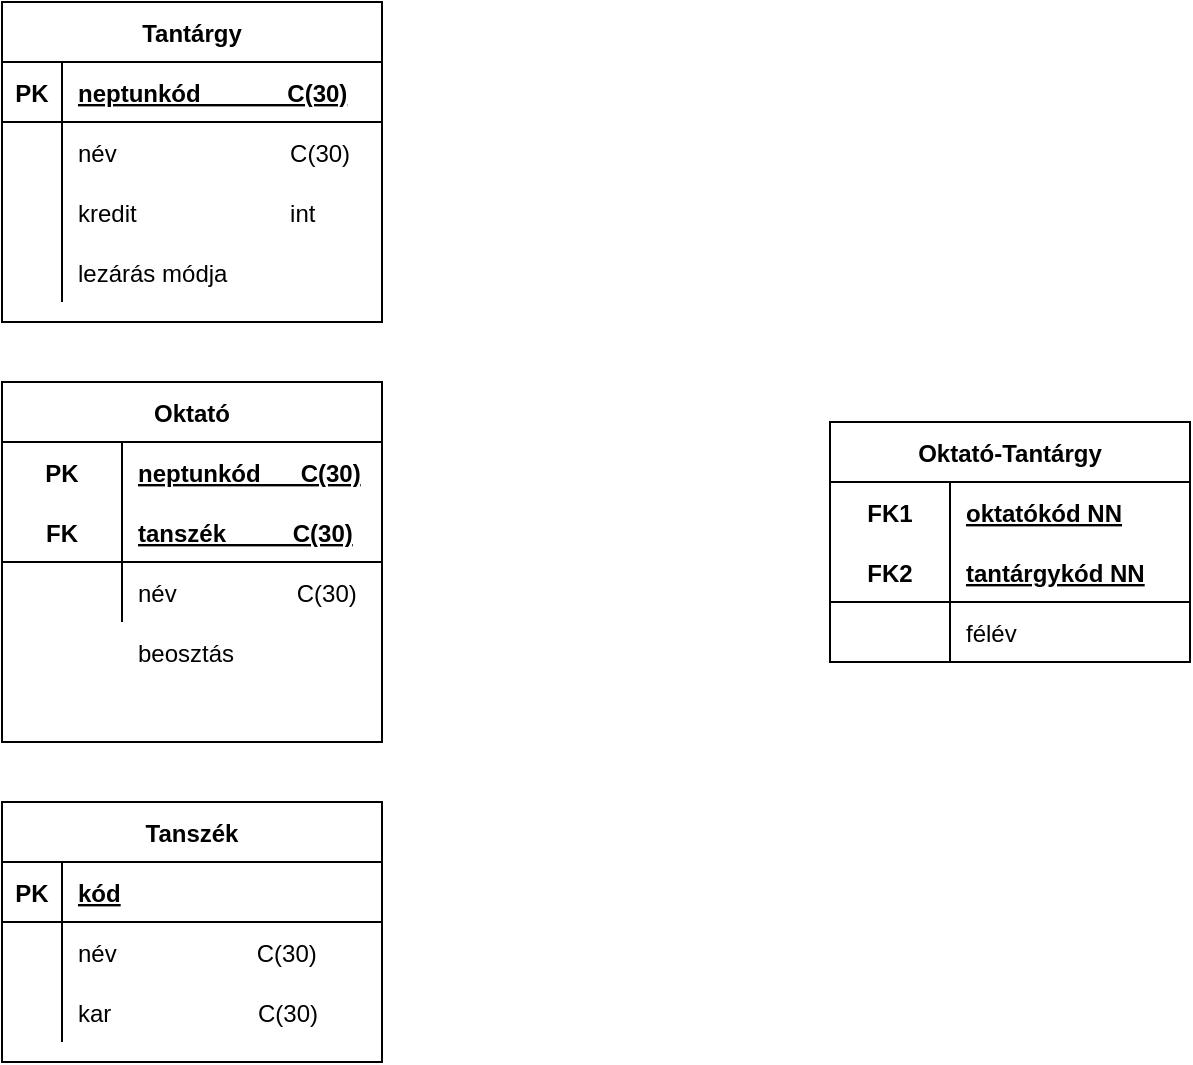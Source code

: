<mxfile version="20.4.0" type="device"><diagram id="QdzcTmZv2ScPwPBq-wT9" name="1 oldal"><mxGraphModel dx="2249" dy="794" grid="1" gridSize="10" guides="1" tooltips="1" connect="1" arrows="1" fold="1" page="1" pageScale="1" pageWidth="827" pageHeight="1169" math="0" shadow="0"><root><mxCell id="0"/><mxCell id="1" parent="0"/><mxCell id="07iW0EIbP1ViO6koX1N2-10" value="Tanszék" style="shape=table;startSize=30;container=1;collapsible=1;childLayout=tableLayout;fixedRows=1;rowLines=0;fontStyle=1;align=center;resizeLast=1;" vertex="1" parent="1"><mxGeometry x="-180" y="1180" width="190" height="130" as="geometry"/></mxCell><mxCell id="07iW0EIbP1ViO6koX1N2-11" value="" style="shape=tableRow;horizontal=0;startSize=0;swimlaneHead=0;swimlaneBody=0;fillColor=none;collapsible=0;dropTarget=0;points=[[0,0.5],[1,0.5]];portConstraint=eastwest;top=0;left=0;right=0;bottom=1;" vertex="1" parent="07iW0EIbP1ViO6koX1N2-10"><mxGeometry y="30" width="190" height="30" as="geometry"/></mxCell><mxCell id="07iW0EIbP1ViO6koX1N2-12" value="PK" style="shape=partialRectangle;connectable=0;fillColor=none;top=0;left=0;bottom=0;right=0;fontStyle=1;overflow=hidden;" vertex="1" parent="07iW0EIbP1ViO6koX1N2-11"><mxGeometry width="30" height="30" as="geometry"><mxRectangle width="30" height="30" as="alternateBounds"/></mxGeometry></mxCell><mxCell id="07iW0EIbP1ViO6koX1N2-13" value="kód" style="shape=partialRectangle;connectable=0;fillColor=none;top=0;left=0;bottom=0;right=0;align=left;spacingLeft=6;fontStyle=5;overflow=hidden;" vertex="1" parent="07iW0EIbP1ViO6koX1N2-11"><mxGeometry x="30" width="160" height="30" as="geometry"><mxRectangle width="160" height="30" as="alternateBounds"/></mxGeometry></mxCell><mxCell id="07iW0EIbP1ViO6koX1N2-14" value="" style="shape=tableRow;horizontal=0;startSize=0;swimlaneHead=0;swimlaneBody=0;fillColor=none;collapsible=0;dropTarget=0;points=[[0,0.5],[1,0.5]];portConstraint=eastwest;top=0;left=0;right=0;bottom=0;" vertex="1" parent="07iW0EIbP1ViO6koX1N2-10"><mxGeometry y="60" width="190" height="30" as="geometry"/></mxCell><mxCell id="07iW0EIbP1ViO6koX1N2-15" value="" style="shape=partialRectangle;connectable=0;fillColor=none;top=0;left=0;bottom=0;right=0;editable=1;overflow=hidden;" vertex="1" parent="07iW0EIbP1ViO6koX1N2-14"><mxGeometry width="30" height="30" as="geometry"><mxRectangle width="30" height="30" as="alternateBounds"/></mxGeometry></mxCell><mxCell id="07iW0EIbP1ViO6koX1N2-16" value="név                     C(30)" style="shape=partialRectangle;connectable=0;fillColor=none;top=0;left=0;bottom=0;right=0;align=left;spacingLeft=6;overflow=hidden;" vertex="1" parent="07iW0EIbP1ViO6koX1N2-14"><mxGeometry x="30" width="160" height="30" as="geometry"><mxRectangle width="160" height="30" as="alternateBounds"/></mxGeometry></mxCell><mxCell id="07iW0EIbP1ViO6koX1N2-17" value="" style="shape=tableRow;horizontal=0;startSize=0;swimlaneHead=0;swimlaneBody=0;fillColor=none;collapsible=0;dropTarget=0;points=[[0,0.5],[1,0.5]];portConstraint=eastwest;top=0;left=0;right=0;bottom=0;" vertex="1" parent="07iW0EIbP1ViO6koX1N2-10"><mxGeometry y="90" width="190" height="30" as="geometry"/></mxCell><mxCell id="07iW0EIbP1ViO6koX1N2-18" value="" style="shape=partialRectangle;connectable=0;fillColor=none;top=0;left=0;bottom=0;right=0;editable=1;overflow=hidden;" vertex="1" parent="07iW0EIbP1ViO6koX1N2-17"><mxGeometry width="30" height="30" as="geometry"><mxRectangle width="30" height="30" as="alternateBounds"/></mxGeometry></mxCell><mxCell id="07iW0EIbP1ViO6koX1N2-19" value="kar                      C(30)" style="shape=partialRectangle;connectable=0;fillColor=none;top=0;left=0;bottom=0;right=0;align=left;spacingLeft=6;overflow=hidden;" vertex="1" parent="07iW0EIbP1ViO6koX1N2-17"><mxGeometry x="30" width="160" height="30" as="geometry"><mxRectangle width="160" height="30" as="alternateBounds"/></mxGeometry></mxCell><mxCell id="07iW0EIbP1ViO6koX1N2-20" value="Oktató" style="shape=table;startSize=30;container=1;collapsible=1;childLayout=tableLayout;fixedRows=1;rowLines=0;fontStyle=1;align=center;resizeLast=1;" vertex="1" parent="1"><mxGeometry x="-180" y="970" width="190" height="180" as="geometry"><mxRectangle x="240" y="740" width="80" height="30" as="alternateBounds"/></mxGeometry></mxCell><mxCell id="07iW0EIbP1ViO6koX1N2-21" value="" style="shape=tableRow;horizontal=0;startSize=0;swimlaneHead=0;swimlaneBody=0;fillColor=none;collapsible=0;dropTarget=0;points=[[0,0.5],[1,0.5]];portConstraint=eastwest;top=0;left=0;right=0;bottom=0;" vertex="1" parent="07iW0EIbP1ViO6koX1N2-20"><mxGeometry y="30" width="190" height="30" as="geometry"/></mxCell><mxCell id="07iW0EIbP1ViO6koX1N2-22" value="PK" style="shape=partialRectangle;connectable=0;fillColor=none;top=0;left=0;bottom=0;right=0;fontStyle=1;overflow=hidden;" vertex="1" parent="07iW0EIbP1ViO6koX1N2-21"><mxGeometry width="60" height="30" as="geometry"><mxRectangle width="60" height="30" as="alternateBounds"/></mxGeometry></mxCell><mxCell id="07iW0EIbP1ViO6koX1N2-23" value="neptunkód      C(30)" style="shape=partialRectangle;connectable=0;fillColor=none;top=0;left=0;bottom=0;right=0;align=left;spacingLeft=6;fontStyle=5;overflow=hidden;" vertex="1" parent="07iW0EIbP1ViO6koX1N2-21"><mxGeometry x="60" width="130" height="30" as="geometry"><mxRectangle width="130" height="30" as="alternateBounds"/></mxGeometry></mxCell><mxCell id="07iW0EIbP1ViO6koX1N2-24" value="" style="shape=tableRow;horizontal=0;startSize=0;swimlaneHead=0;swimlaneBody=0;fillColor=none;collapsible=0;dropTarget=0;points=[[0,0.5],[1,0.5]];portConstraint=eastwest;top=0;left=0;right=0;bottom=1;" vertex="1" parent="07iW0EIbP1ViO6koX1N2-20"><mxGeometry y="60" width="190" height="30" as="geometry"/></mxCell><mxCell id="07iW0EIbP1ViO6koX1N2-25" value="FK" style="shape=partialRectangle;connectable=0;fillColor=none;top=0;left=0;bottom=0;right=0;fontStyle=1;overflow=hidden;" vertex="1" parent="07iW0EIbP1ViO6koX1N2-24"><mxGeometry width="60" height="30" as="geometry"><mxRectangle width="60" height="30" as="alternateBounds"/></mxGeometry></mxCell><mxCell id="07iW0EIbP1ViO6koX1N2-26" value="tanszék          C(30)" style="shape=partialRectangle;connectable=0;fillColor=none;top=0;left=0;bottom=0;right=0;align=left;spacingLeft=6;fontStyle=5;overflow=hidden;" vertex="1" parent="07iW0EIbP1ViO6koX1N2-24"><mxGeometry x="60" width="130" height="30" as="geometry"><mxRectangle width="130" height="30" as="alternateBounds"/></mxGeometry></mxCell><mxCell id="07iW0EIbP1ViO6koX1N2-27" value="" style="shape=tableRow;horizontal=0;startSize=0;swimlaneHead=0;swimlaneBody=0;fillColor=none;collapsible=0;dropTarget=0;points=[[0,0.5],[1,0.5]];portConstraint=eastwest;top=0;left=0;right=0;bottom=0;" vertex="1" parent="07iW0EIbP1ViO6koX1N2-20"><mxGeometry y="90" width="190" height="30" as="geometry"/></mxCell><mxCell id="07iW0EIbP1ViO6koX1N2-28" value="" style="shape=partialRectangle;connectable=0;fillColor=none;top=0;left=0;bottom=0;right=0;editable=1;overflow=hidden;" vertex="1" parent="07iW0EIbP1ViO6koX1N2-27"><mxGeometry width="60" height="30" as="geometry"><mxRectangle width="60" height="30" as="alternateBounds"/></mxGeometry></mxCell><mxCell id="07iW0EIbP1ViO6koX1N2-29" value="név                  C(30)" style="shape=partialRectangle;connectable=0;fillColor=none;top=0;left=0;bottom=0;right=0;align=left;spacingLeft=6;overflow=hidden;" vertex="1" parent="07iW0EIbP1ViO6koX1N2-27"><mxGeometry x="60" width="130" height="30" as="geometry"><mxRectangle width="130" height="30" as="alternateBounds"/></mxGeometry></mxCell><mxCell id="07iW0EIbP1ViO6koX1N2-30" value="" style="shape=tableRow;horizontal=0;startSize=0;swimlaneHead=0;swimlaneBody=0;fillColor=none;collapsible=0;dropTarget=0;points=[[0,0.5],[1,0.5]];portConstraint=eastwest;top=0;left=0;right=0;bottom=0;" vertex="1" parent="1"><mxGeometry x="200" y="880" width="190" height="30" as="geometry"/></mxCell><mxCell id="07iW0EIbP1ViO6koX1N2-33" value="Tantárgy" style="shape=table;startSize=30;container=1;collapsible=1;childLayout=tableLayout;fixedRows=1;rowLines=0;fontStyle=1;align=center;resizeLast=1;" vertex="1" parent="1"><mxGeometry x="-180" y="780" width="190" height="160" as="geometry"/></mxCell><mxCell id="07iW0EIbP1ViO6koX1N2-34" value="" style="shape=tableRow;horizontal=0;startSize=0;swimlaneHead=0;swimlaneBody=0;fillColor=none;collapsible=0;dropTarget=0;points=[[0,0.5],[1,0.5]];portConstraint=eastwest;top=0;left=0;right=0;bottom=1;" vertex="1" parent="07iW0EIbP1ViO6koX1N2-33"><mxGeometry y="30" width="190" height="30" as="geometry"/></mxCell><mxCell id="07iW0EIbP1ViO6koX1N2-35" value="PK" style="shape=partialRectangle;connectable=0;fillColor=none;top=0;left=0;bottom=0;right=0;fontStyle=1;overflow=hidden;" vertex="1" parent="07iW0EIbP1ViO6koX1N2-34"><mxGeometry width="30" height="30" as="geometry"><mxRectangle width="30" height="30" as="alternateBounds"/></mxGeometry></mxCell><mxCell id="07iW0EIbP1ViO6koX1N2-36" value="neptunkód             C(30)" style="shape=partialRectangle;connectable=0;fillColor=none;top=0;left=0;bottom=0;right=0;align=left;spacingLeft=6;fontStyle=5;overflow=hidden;" vertex="1" parent="07iW0EIbP1ViO6koX1N2-34"><mxGeometry x="30" width="160" height="30" as="geometry"><mxRectangle width="160" height="30" as="alternateBounds"/></mxGeometry></mxCell><mxCell id="07iW0EIbP1ViO6koX1N2-37" value="" style="shape=tableRow;horizontal=0;startSize=0;swimlaneHead=0;swimlaneBody=0;fillColor=none;collapsible=0;dropTarget=0;points=[[0,0.5],[1,0.5]];portConstraint=eastwest;top=0;left=0;right=0;bottom=0;" vertex="1" parent="07iW0EIbP1ViO6koX1N2-33"><mxGeometry y="60" width="190" height="30" as="geometry"/></mxCell><mxCell id="07iW0EIbP1ViO6koX1N2-38" value="" style="shape=partialRectangle;connectable=0;fillColor=none;top=0;left=0;bottom=0;right=0;editable=1;overflow=hidden;" vertex="1" parent="07iW0EIbP1ViO6koX1N2-37"><mxGeometry width="30" height="30" as="geometry"><mxRectangle width="30" height="30" as="alternateBounds"/></mxGeometry></mxCell><mxCell id="07iW0EIbP1ViO6koX1N2-39" value="név                          C(30)" style="shape=partialRectangle;connectable=0;fillColor=none;top=0;left=0;bottom=0;right=0;align=left;spacingLeft=6;overflow=hidden;" vertex="1" parent="07iW0EIbP1ViO6koX1N2-37"><mxGeometry x="30" width="160" height="30" as="geometry"><mxRectangle width="160" height="30" as="alternateBounds"/></mxGeometry></mxCell><mxCell id="07iW0EIbP1ViO6koX1N2-40" value="" style="shape=tableRow;horizontal=0;startSize=0;swimlaneHead=0;swimlaneBody=0;fillColor=none;collapsible=0;dropTarget=0;points=[[0,0.5],[1,0.5]];portConstraint=eastwest;top=0;left=0;right=0;bottom=0;" vertex="1" parent="07iW0EIbP1ViO6koX1N2-33"><mxGeometry y="90" width="190" height="30" as="geometry"/></mxCell><mxCell id="07iW0EIbP1ViO6koX1N2-41" value="" style="shape=partialRectangle;connectable=0;fillColor=none;top=0;left=0;bottom=0;right=0;editable=1;overflow=hidden;" vertex="1" parent="07iW0EIbP1ViO6koX1N2-40"><mxGeometry width="30" height="30" as="geometry"><mxRectangle width="30" height="30" as="alternateBounds"/></mxGeometry></mxCell><mxCell id="07iW0EIbP1ViO6koX1N2-42" value="kredit                       int" style="shape=partialRectangle;connectable=0;fillColor=none;top=0;left=0;bottom=0;right=0;align=left;spacingLeft=6;overflow=hidden;" vertex="1" parent="07iW0EIbP1ViO6koX1N2-40"><mxGeometry x="30" width="160" height="30" as="geometry"><mxRectangle width="160" height="30" as="alternateBounds"/></mxGeometry></mxCell><mxCell id="07iW0EIbP1ViO6koX1N2-43" value="" style="shape=tableRow;horizontal=0;startSize=0;swimlaneHead=0;swimlaneBody=0;fillColor=none;collapsible=0;dropTarget=0;points=[[0,0.5],[1,0.5]];portConstraint=eastwest;top=0;left=0;right=0;bottom=0;" vertex="1" parent="07iW0EIbP1ViO6koX1N2-33"><mxGeometry y="120" width="190" height="30" as="geometry"/></mxCell><mxCell id="07iW0EIbP1ViO6koX1N2-44" value="" style="shape=partialRectangle;connectable=0;fillColor=none;top=0;left=0;bottom=0;right=0;editable=1;overflow=hidden;" vertex="1" parent="07iW0EIbP1ViO6koX1N2-43"><mxGeometry width="30" height="30" as="geometry"><mxRectangle width="30" height="30" as="alternateBounds"/></mxGeometry></mxCell><mxCell id="07iW0EIbP1ViO6koX1N2-45" value="lezárás módja" style="shape=partialRectangle;connectable=0;fillColor=none;top=0;left=0;bottom=0;right=0;align=left;spacingLeft=6;overflow=hidden;" vertex="1" parent="07iW0EIbP1ViO6koX1N2-43"><mxGeometry x="30" width="160" height="30" as="geometry"><mxRectangle width="160" height="30" as="alternateBounds"/></mxGeometry></mxCell><mxCell id="07iW0EIbP1ViO6koX1N2-32" value="beosztás" style="shape=partialRectangle;connectable=0;fillColor=none;top=0;left=0;bottom=0;right=0;align=left;spacingLeft=6;overflow=hidden;" vertex="1" parent="1"><mxGeometry x="-120" y="1090" width="130" height="30" as="geometry"><mxRectangle width="130" height="30" as="alternateBounds"/></mxGeometry></mxCell><mxCell id="07iW0EIbP1ViO6koX1N2-47" value="Oktató-Tantárgy" style="shape=table;startSize=30;container=1;collapsible=1;childLayout=tableLayout;fixedRows=1;rowLines=0;fontStyle=1;align=center;resizeLast=1;" vertex="1" parent="1"><mxGeometry x="234" y="990" width="180" height="120" as="geometry"/></mxCell><mxCell id="07iW0EIbP1ViO6koX1N2-48" value="" style="shape=tableRow;horizontal=0;startSize=0;swimlaneHead=0;swimlaneBody=0;fillColor=none;collapsible=0;dropTarget=0;points=[[0,0.5],[1,0.5]];portConstraint=eastwest;top=0;left=0;right=0;bottom=0;" vertex="1" parent="07iW0EIbP1ViO6koX1N2-47"><mxGeometry y="30" width="180" height="30" as="geometry"/></mxCell><mxCell id="07iW0EIbP1ViO6koX1N2-49" value="FK1" style="shape=partialRectangle;connectable=0;fillColor=none;top=0;left=0;bottom=0;right=0;fontStyle=1;overflow=hidden;" vertex="1" parent="07iW0EIbP1ViO6koX1N2-48"><mxGeometry width="60" height="30" as="geometry"><mxRectangle width="60" height="30" as="alternateBounds"/></mxGeometry></mxCell><mxCell id="07iW0EIbP1ViO6koX1N2-50" value="oktatókód NN" style="shape=partialRectangle;connectable=0;fillColor=none;top=0;left=0;bottom=0;right=0;align=left;spacingLeft=6;fontStyle=5;overflow=hidden;" vertex="1" parent="07iW0EIbP1ViO6koX1N2-48"><mxGeometry x="60" width="120" height="30" as="geometry"><mxRectangle width="120" height="30" as="alternateBounds"/></mxGeometry></mxCell><mxCell id="07iW0EIbP1ViO6koX1N2-51" value="" style="shape=tableRow;horizontal=0;startSize=0;swimlaneHead=0;swimlaneBody=0;fillColor=none;collapsible=0;dropTarget=0;points=[[0,0.5],[1,0.5]];portConstraint=eastwest;top=0;left=0;right=0;bottom=1;" vertex="1" parent="07iW0EIbP1ViO6koX1N2-47"><mxGeometry y="60" width="180" height="30" as="geometry"/></mxCell><mxCell id="07iW0EIbP1ViO6koX1N2-52" value="FK2" style="shape=partialRectangle;connectable=0;fillColor=none;top=0;left=0;bottom=0;right=0;fontStyle=1;overflow=hidden;" vertex="1" parent="07iW0EIbP1ViO6koX1N2-51"><mxGeometry width="60" height="30" as="geometry"><mxRectangle width="60" height="30" as="alternateBounds"/></mxGeometry></mxCell><mxCell id="07iW0EIbP1ViO6koX1N2-53" value="tantárgykód NN" style="shape=partialRectangle;connectable=0;fillColor=none;top=0;left=0;bottom=0;right=0;align=left;spacingLeft=6;fontStyle=5;overflow=hidden;" vertex="1" parent="07iW0EIbP1ViO6koX1N2-51"><mxGeometry x="60" width="120" height="30" as="geometry"><mxRectangle width="120" height="30" as="alternateBounds"/></mxGeometry></mxCell><mxCell id="07iW0EIbP1ViO6koX1N2-54" value="" style="shape=tableRow;horizontal=0;startSize=0;swimlaneHead=0;swimlaneBody=0;fillColor=none;collapsible=0;dropTarget=0;points=[[0,0.5],[1,0.5]];portConstraint=eastwest;top=0;left=0;right=0;bottom=0;" vertex="1" parent="07iW0EIbP1ViO6koX1N2-47"><mxGeometry y="90" width="180" height="30" as="geometry"/></mxCell><mxCell id="07iW0EIbP1ViO6koX1N2-55" value="" style="shape=partialRectangle;connectable=0;fillColor=none;top=0;left=0;bottom=0;right=0;editable=1;overflow=hidden;" vertex="1" parent="07iW0EIbP1ViO6koX1N2-54"><mxGeometry width="60" height="30" as="geometry"><mxRectangle width="60" height="30" as="alternateBounds"/></mxGeometry></mxCell><mxCell id="07iW0EIbP1ViO6koX1N2-56" value="félév" style="shape=partialRectangle;connectable=0;fillColor=none;top=0;left=0;bottom=0;right=0;align=left;spacingLeft=6;overflow=hidden;" vertex="1" parent="07iW0EIbP1ViO6koX1N2-54"><mxGeometry x="60" width="120" height="30" as="geometry"><mxRectangle width="120" height="30" as="alternateBounds"/></mxGeometry></mxCell></root></mxGraphModel></diagram></mxfile>